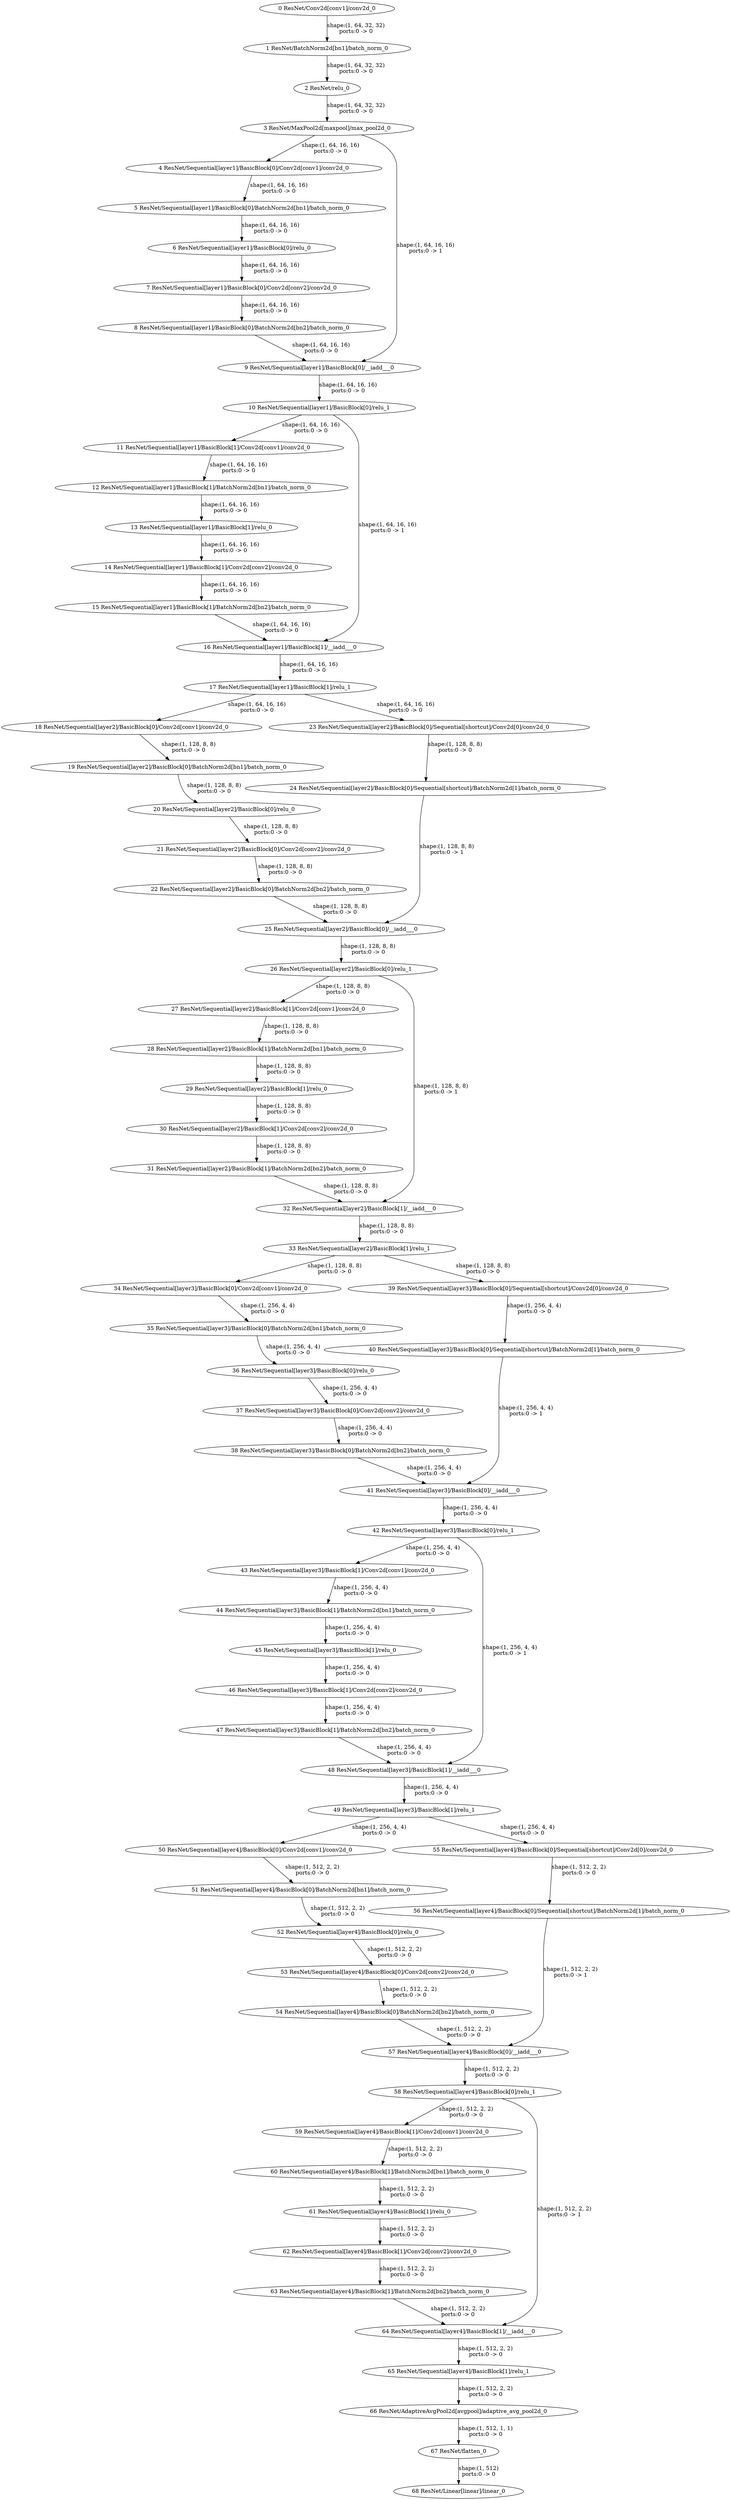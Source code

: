 strict digraph  {
"0 ResNet/Conv2d[conv1]/conv2d_0" [id=0, type=conv2d];
"1 ResNet/BatchNorm2d[bn1]/batch_norm_0" [id=1, type=batch_norm];
"2 ResNet/relu_0" [id=2, type=relu];
"3 ResNet/MaxPool2d[maxpool]/max_pool2d_0" [id=3, type=max_pool2d];
"4 ResNet/Sequential[layer1]/BasicBlock[0]/Conv2d[conv1]/conv2d_0" [id=4, type=conv2d];
"5 ResNet/Sequential[layer1]/BasicBlock[0]/BatchNorm2d[bn1]/batch_norm_0" [id=5, type=batch_norm];
"6 ResNet/Sequential[layer1]/BasicBlock[0]/relu_0" [id=6, type=relu];
"7 ResNet/Sequential[layer1]/BasicBlock[0]/Conv2d[conv2]/conv2d_0" [id=7, type=conv2d];
"8 ResNet/Sequential[layer1]/BasicBlock[0]/BatchNorm2d[bn2]/batch_norm_0" [id=8, type=batch_norm];
"9 ResNet/Sequential[layer1]/BasicBlock[0]/__iadd___0" [id=9, type=__iadd__];
"10 ResNet/Sequential[layer1]/BasicBlock[0]/relu_1" [id=10, type=relu];
"11 ResNet/Sequential[layer1]/BasicBlock[1]/Conv2d[conv1]/conv2d_0" [id=11, type=conv2d];
"12 ResNet/Sequential[layer1]/BasicBlock[1]/BatchNorm2d[bn1]/batch_norm_0" [id=12, type=batch_norm];
"13 ResNet/Sequential[layer1]/BasicBlock[1]/relu_0" [id=13, type=relu];
"14 ResNet/Sequential[layer1]/BasicBlock[1]/Conv2d[conv2]/conv2d_0" [id=14, type=conv2d];
"15 ResNet/Sequential[layer1]/BasicBlock[1]/BatchNorm2d[bn2]/batch_norm_0" [id=15, type=batch_norm];
"16 ResNet/Sequential[layer1]/BasicBlock[1]/__iadd___0" [id=16, type=__iadd__];
"17 ResNet/Sequential[layer1]/BasicBlock[1]/relu_1" [id=17, type=relu];
"18 ResNet/Sequential[layer2]/BasicBlock[0]/Conv2d[conv1]/conv2d_0" [id=18, type=conv2d];
"19 ResNet/Sequential[layer2]/BasicBlock[0]/BatchNorm2d[bn1]/batch_norm_0" [id=19, type=batch_norm];
"20 ResNet/Sequential[layer2]/BasicBlock[0]/relu_0" [id=20, type=relu];
"21 ResNet/Sequential[layer2]/BasicBlock[0]/Conv2d[conv2]/conv2d_0" [id=21, type=conv2d];
"22 ResNet/Sequential[layer2]/BasicBlock[0]/BatchNorm2d[bn2]/batch_norm_0" [id=22, type=batch_norm];
"23 ResNet/Sequential[layer2]/BasicBlock[0]/Sequential[shortcut]/Conv2d[0]/conv2d_0" [id=23, type=conv2d];
"24 ResNet/Sequential[layer2]/BasicBlock[0]/Sequential[shortcut]/BatchNorm2d[1]/batch_norm_0" [id=24, type=batch_norm];
"25 ResNet/Sequential[layer2]/BasicBlock[0]/__iadd___0" [id=25, type=__iadd__];
"26 ResNet/Sequential[layer2]/BasicBlock[0]/relu_1" [id=26, type=relu];
"27 ResNet/Sequential[layer2]/BasicBlock[1]/Conv2d[conv1]/conv2d_0" [id=27, type=conv2d];
"28 ResNet/Sequential[layer2]/BasicBlock[1]/BatchNorm2d[bn1]/batch_norm_0" [id=28, type=batch_norm];
"29 ResNet/Sequential[layer2]/BasicBlock[1]/relu_0" [id=29, type=relu];
"30 ResNet/Sequential[layer2]/BasicBlock[1]/Conv2d[conv2]/conv2d_0" [id=30, type=conv2d];
"31 ResNet/Sequential[layer2]/BasicBlock[1]/BatchNorm2d[bn2]/batch_norm_0" [id=31, type=batch_norm];
"32 ResNet/Sequential[layer2]/BasicBlock[1]/__iadd___0" [id=32, type=__iadd__];
"33 ResNet/Sequential[layer2]/BasicBlock[1]/relu_1" [id=33, type=relu];
"34 ResNet/Sequential[layer3]/BasicBlock[0]/Conv2d[conv1]/conv2d_0" [id=34, type=conv2d];
"35 ResNet/Sequential[layer3]/BasicBlock[0]/BatchNorm2d[bn1]/batch_norm_0" [id=35, type=batch_norm];
"36 ResNet/Sequential[layer3]/BasicBlock[0]/relu_0" [id=36, type=relu];
"37 ResNet/Sequential[layer3]/BasicBlock[0]/Conv2d[conv2]/conv2d_0" [id=37, type=conv2d];
"38 ResNet/Sequential[layer3]/BasicBlock[0]/BatchNorm2d[bn2]/batch_norm_0" [id=38, type=batch_norm];
"39 ResNet/Sequential[layer3]/BasicBlock[0]/Sequential[shortcut]/Conv2d[0]/conv2d_0" [id=39, type=conv2d];
"40 ResNet/Sequential[layer3]/BasicBlock[0]/Sequential[shortcut]/BatchNorm2d[1]/batch_norm_0" [id=40, type=batch_norm];
"41 ResNet/Sequential[layer3]/BasicBlock[0]/__iadd___0" [id=41, type=__iadd__];
"42 ResNet/Sequential[layer3]/BasicBlock[0]/relu_1" [id=42, type=relu];
"43 ResNet/Sequential[layer3]/BasicBlock[1]/Conv2d[conv1]/conv2d_0" [id=43, type=conv2d];
"44 ResNet/Sequential[layer3]/BasicBlock[1]/BatchNorm2d[bn1]/batch_norm_0" [id=44, type=batch_norm];
"45 ResNet/Sequential[layer3]/BasicBlock[1]/relu_0" [id=45, type=relu];
"46 ResNet/Sequential[layer3]/BasicBlock[1]/Conv2d[conv2]/conv2d_0" [id=46, type=conv2d];
"47 ResNet/Sequential[layer3]/BasicBlock[1]/BatchNorm2d[bn2]/batch_norm_0" [id=47, type=batch_norm];
"48 ResNet/Sequential[layer3]/BasicBlock[1]/__iadd___0" [id=48, type=__iadd__];
"49 ResNet/Sequential[layer3]/BasicBlock[1]/relu_1" [id=49, type=relu];
"50 ResNet/Sequential[layer4]/BasicBlock[0]/Conv2d[conv1]/conv2d_0" [id=50, type=conv2d];
"51 ResNet/Sequential[layer4]/BasicBlock[0]/BatchNorm2d[bn1]/batch_norm_0" [id=51, type=batch_norm];
"52 ResNet/Sequential[layer4]/BasicBlock[0]/relu_0" [id=52, type=relu];
"53 ResNet/Sequential[layer4]/BasicBlock[0]/Conv2d[conv2]/conv2d_0" [id=53, type=conv2d];
"54 ResNet/Sequential[layer4]/BasicBlock[0]/BatchNorm2d[bn2]/batch_norm_0" [id=54, type=batch_norm];
"55 ResNet/Sequential[layer4]/BasicBlock[0]/Sequential[shortcut]/Conv2d[0]/conv2d_0" [id=55, type=conv2d];
"56 ResNet/Sequential[layer4]/BasicBlock[0]/Sequential[shortcut]/BatchNorm2d[1]/batch_norm_0" [id=56, type=batch_norm];
"57 ResNet/Sequential[layer4]/BasicBlock[0]/__iadd___0" [id=57, type=__iadd__];
"58 ResNet/Sequential[layer4]/BasicBlock[0]/relu_1" [id=58, type=relu];
"59 ResNet/Sequential[layer4]/BasicBlock[1]/Conv2d[conv1]/conv2d_0" [id=59, type=conv2d];
"60 ResNet/Sequential[layer4]/BasicBlock[1]/BatchNorm2d[bn1]/batch_norm_0" [id=60, type=batch_norm];
"61 ResNet/Sequential[layer4]/BasicBlock[1]/relu_0" [id=61, type=relu];
"62 ResNet/Sequential[layer4]/BasicBlock[1]/Conv2d[conv2]/conv2d_0" [id=62, type=conv2d];
"63 ResNet/Sequential[layer4]/BasicBlock[1]/BatchNorm2d[bn2]/batch_norm_0" [id=63, type=batch_norm];
"64 ResNet/Sequential[layer4]/BasicBlock[1]/__iadd___0" [id=64, type=__iadd__];
"65 ResNet/Sequential[layer4]/BasicBlock[1]/relu_1" [id=65, type=relu];
"66 ResNet/AdaptiveAvgPool2d[avgpool]/adaptive_avg_pool2d_0" [id=66, type=adaptive_avg_pool2d];
"67 ResNet/flatten_0" [id=67, type=flatten];
"68 ResNet/Linear[linear]/linear_0" [id=68, type=linear];
"0 ResNet/Conv2d[conv1]/conv2d_0" -> "1 ResNet/BatchNorm2d[bn1]/batch_norm_0"  [label="shape:(1, 64, 32, 32)\nports:0 -> 0", style=solid];
"1 ResNet/BatchNorm2d[bn1]/batch_norm_0" -> "2 ResNet/relu_0"  [label="shape:(1, 64, 32, 32)\nports:0 -> 0", style=solid];
"2 ResNet/relu_0" -> "3 ResNet/MaxPool2d[maxpool]/max_pool2d_0"  [label="shape:(1, 64, 32, 32)\nports:0 -> 0", style=solid];
"3 ResNet/MaxPool2d[maxpool]/max_pool2d_0" -> "4 ResNet/Sequential[layer1]/BasicBlock[0]/Conv2d[conv1]/conv2d_0"  [label="shape:(1, 64, 16, 16)\nports:0 -> 0", style=solid];
"3 ResNet/MaxPool2d[maxpool]/max_pool2d_0" -> "9 ResNet/Sequential[layer1]/BasicBlock[0]/__iadd___0"  [label="shape:(1, 64, 16, 16)\nports:0 -> 1", style=solid];
"4 ResNet/Sequential[layer1]/BasicBlock[0]/Conv2d[conv1]/conv2d_0" -> "5 ResNet/Sequential[layer1]/BasicBlock[0]/BatchNorm2d[bn1]/batch_norm_0"  [label="shape:(1, 64, 16, 16)\nports:0 -> 0", style=solid];
"5 ResNet/Sequential[layer1]/BasicBlock[0]/BatchNorm2d[bn1]/batch_norm_0" -> "6 ResNet/Sequential[layer1]/BasicBlock[0]/relu_0"  [label="shape:(1, 64, 16, 16)\nports:0 -> 0", style=solid];
"6 ResNet/Sequential[layer1]/BasicBlock[0]/relu_0" -> "7 ResNet/Sequential[layer1]/BasicBlock[0]/Conv2d[conv2]/conv2d_0"  [label="shape:(1, 64, 16, 16)\nports:0 -> 0", style=solid];
"7 ResNet/Sequential[layer1]/BasicBlock[0]/Conv2d[conv2]/conv2d_0" -> "8 ResNet/Sequential[layer1]/BasicBlock[0]/BatchNorm2d[bn2]/batch_norm_0"  [label="shape:(1, 64, 16, 16)\nports:0 -> 0", style=solid];
"8 ResNet/Sequential[layer1]/BasicBlock[0]/BatchNorm2d[bn2]/batch_norm_0" -> "9 ResNet/Sequential[layer1]/BasicBlock[0]/__iadd___0"  [label="shape:(1, 64, 16, 16)\nports:0 -> 0", style=solid];
"9 ResNet/Sequential[layer1]/BasicBlock[0]/__iadd___0" -> "10 ResNet/Sequential[layer1]/BasicBlock[0]/relu_1"  [label="shape:(1, 64, 16, 16)\nports:0 -> 0", style=solid];
"10 ResNet/Sequential[layer1]/BasicBlock[0]/relu_1" -> "11 ResNet/Sequential[layer1]/BasicBlock[1]/Conv2d[conv1]/conv2d_0"  [label="shape:(1, 64, 16, 16)\nports:0 -> 0", style=solid];
"10 ResNet/Sequential[layer1]/BasicBlock[0]/relu_1" -> "16 ResNet/Sequential[layer1]/BasicBlock[1]/__iadd___0"  [label="shape:(1, 64, 16, 16)\nports:0 -> 1", style=solid];
"11 ResNet/Sequential[layer1]/BasicBlock[1]/Conv2d[conv1]/conv2d_0" -> "12 ResNet/Sequential[layer1]/BasicBlock[1]/BatchNorm2d[bn1]/batch_norm_0"  [label="shape:(1, 64, 16, 16)\nports:0 -> 0", style=solid];
"12 ResNet/Sequential[layer1]/BasicBlock[1]/BatchNorm2d[bn1]/batch_norm_0" -> "13 ResNet/Sequential[layer1]/BasicBlock[1]/relu_0"  [label="shape:(1, 64, 16, 16)\nports:0 -> 0", style=solid];
"13 ResNet/Sequential[layer1]/BasicBlock[1]/relu_0" -> "14 ResNet/Sequential[layer1]/BasicBlock[1]/Conv2d[conv2]/conv2d_0"  [label="shape:(1, 64, 16, 16)\nports:0 -> 0", style=solid];
"14 ResNet/Sequential[layer1]/BasicBlock[1]/Conv2d[conv2]/conv2d_0" -> "15 ResNet/Sequential[layer1]/BasicBlock[1]/BatchNorm2d[bn2]/batch_norm_0"  [label="shape:(1, 64, 16, 16)\nports:0 -> 0", style=solid];
"15 ResNet/Sequential[layer1]/BasicBlock[1]/BatchNorm2d[bn2]/batch_norm_0" -> "16 ResNet/Sequential[layer1]/BasicBlock[1]/__iadd___0"  [label="shape:(1, 64, 16, 16)\nports:0 -> 0", style=solid];
"16 ResNet/Sequential[layer1]/BasicBlock[1]/__iadd___0" -> "17 ResNet/Sequential[layer1]/BasicBlock[1]/relu_1"  [label="shape:(1, 64, 16, 16)\nports:0 -> 0", style=solid];
"17 ResNet/Sequential[layer1]/BasicBlock[1]/relu_1" -> "18 ResNet/Sequential[layer2]/BasicBlock[0]/Conv2d[conv1]/conv2d_0"  [label="shape:(1, 64, 16, 16)\nports:0 -> 0", style=solid];
"17 ResNet/Sequential[layer1]/BasicBlock[1]/relu_1" -> "23 ResNet/Sequential[layer2]/BasicBlock[0]/Sequential[shortcut]/Conv2d[0]/conv2d_0"  [label="shape:(1, 64, 16, 16)\nports:0 -> 0", style=solid];
"18 ResNet/Sequential[layer2]/BasicBlock[0]/Conv2d[conv1]/conv2d_0" -> "19 ResNet/Sequential[layer2]/BasicBlock[0]/BatchNorm2d[bn1]/batch_norm_0"  [label="shape:(1, 128, 8, 8)\nports:0 -> 0", style=solid];
"19 ResNet/Sequential[layer2]/BasicBlock[0]/BatchNorm2d[bn1]/batch_norm_0" -> "20 ResNet/Sequential[layer2]/BasicBlock[0]/relu_0"  [label="shape:(1, 128, 8, 8)\nports:0 -> 0", style=solid];
"20 ResNet/Sequential[layer2]/BasicBlock[0]/relu_0" -> "21 ResNet/Sequential[layer2]/BasicBlock[0]/Conv2d[conv2]/conv2d_0"  [label="shape:(1, 128, 8, 8)\nports:0 -> 0", style=solid];
"21 ResNet/Sequential[layer2]/BasicBlock[0]/Conv2d[conv2]/conv2d_0" -> "22 ResNet/Sequential[layer2]/BasicBlock[0]/BatchNorm2d[bn2]/batch_norm_0"  [label="shape:(1, 128, 8, 8)\nports:0 -> 0", style=solid];
"22 ResNet/Sequential[layer2]/BasicBlock[0]/BatchNorm2d[bn2]/batch_norm_0" -> "25 ResNet/Sequential[layer2]/BasicBlock[0]/__iadd___0"  [label="shape:(1, 128, 8, 8)\nports:0 -> 0", style=solid];
"23 ResNet/Sequential[layer2]/BasicBlock[0]/Sequential[shortcut]/Conv2d[0]/conv2d_0" -> "24 ResNet/Sequential[layer2]/BasicBlock[0]/Sequential[shortcut]/BatchNorm2d[1]/batch_norm_0"  [label="shape:(1, 128, 8, 8)\nports:0 -> 0", style=solid];
"24 ResNet/Sequential[layer2]/BasicBlock[0]/Sequential[shortcut]/BatchNorm2d[1]/batch_norm_0" -> "25 ResNet/Sequential[layer2]/BasicBlock[0]/__iadd___0"  [label="shape:(1, 128, 8, 8)\nports:0 -> 1", style=solid];
"25 ResNet/Sequential[layer2]/BasicBlock[0]/__iadd___0" -> "26 ResNet/Sequential[layer2]/BasicBlock[0]/relu_1"  [label="shape:(1, 128, 8, 8)\nports:0 -> 0", style=solid];
"26 ResNet/Sequential[layer2]/BasicBlock[0]/relu_1" -> "27 ResNet/Sequential[layer2]/BasicBlock[1]/Conv2d[conv1]/conv2d_0"  [label="shape:(1, 128, 8, 8)\nports:0 -> 0", style=solid];
"26 ResNet/Sequential[layer2]/BasicBlock[0]/relu_1" -> "32 ResNet/Sequential[layer2]/BasicBlock[1]/__iadd___0"  [label="shape:(1, 128, 8, 8)\nports:0 -> 1", style=solid];
"27 ResNet/Sequential[layer2]/BasicBlock[1]/Conv2d[conv1]/conv2d_0" -> "28 ResNet/Sequential[layer2]/BasicBlock[1]/BatchNorm2d[bn1]/batch_norm_0"  [label="shape:(1, 128, 8, 8)\nports:0 -> 0", style=solid];
"28 ResNet/Sequential[layer2]/BasicBlock[1]/BatchNorm2d[bn1]/batch_norm_0" -> "29 ResNet/Sequential[layer2]/BasicBlock[1]/relu_0"  [label="shape:(1, 128, 8, 8)\nports:0 -> 0", style=solid];
"29 ResNet/Sequential[layer2]/BasicBlock[1]/relu_0" -> "30 ResNet/Sequential[layer2]/BasicBlock[1]/Conv2d[conv2]/conv2d_0"  [label="shape:(1, 128, 8, 8)\nports:0 -> 0", style=solid];
"30 ResNet/Sequential[layer2]/BasicBlock[1]/Conv2d[conv2]/conv2d_0" -> "31 ResNet/Sequential[layer2]/BasicBlock[1]/BatchNorm2d[bn2]/batch_norm_0"  [label="shape:(1, 128, 8, 8)\nports:0 -> 0", style=solid];
"31 ResNet/Sequential[layer2]/BasicBlock[1]/BatchNorm2d[bn2]/batch_norm_0" -> "32 ResNet/Sequential[layer2]/BasicBlock[1]/__iadd___0"  [label="shape:(1, 128, 8, 8)\nports:0 -> 0", style=solid];
"32 ResNet/Sequential[layer2]/BasicBlock[1]/__iadd___0" -> "33 ResNet/Sequential[layer2]/BasicBlock[1]/relu_1"  [label="shape:(1, 128, 8, 8)\nports:0 -> 0", style=solid];
"33 ResNet/Sequential[layer2]/BasicBlock[1]/relu_1" -> "34 ResNet/Sequential[layer3]/BasicBlock[0]/Conv2d[conv1]/conv2d_0"  [label="shape:(1, 128, 8, 8)\nports:0 -> 0", style=solid];
"33 ResNet/Sequential[layer2]/BasicBlock[1]/relu_1" -> "39 ResNet/Sequential[layer3]/BasicBlock[0]/Sequential[shortcut]/Conv2d[0]/conv2d_0"  [label="shape:(1, 128, 8, 8)\nports:0 -> 0", style=solid];
"34 ResNet/Sequential[layer3]/BasicBlock[0]/Conv2d[conv1]/conv2d_0" -> "35 ResNet/Sequential[layer3]/BasicBlock[0]/BatchNorm2d[bn1]/batch_norm_0"  [label="shape:(1, 256, 4, 4)\nports:0 -> 0", style=solid];
"35 ResNet/Sequential[layer3]/BasicBlock[0]/BatchNorm2d[bn1]/batch_norm_0" -> "36 ResNet/Sequential[layer3]/BasicBlock[0]/relu_0"  [label="shape:(1, 256, 4, 4)\nports:0 -> 0", style=solid];
"36 ResNet/Sequential[layer3]/BasicBlock[0]/relu_0" -> "37 ResNet/Sequential[layer3]/BasicBlock[0]/Conv2d[conv2]/conv2d_0"  [label="shape:(1, 256, 4, 4)\nports:0 -> 0", style=solid];
"37 ResNet/Sequential[layer3]/BasicBlock[0]/Conv2d[conv2]/conv2d_0" -> "38 ResNet/Sequential[layer3]/BasicBlock[0]/BatchNorm2d[bn2]/batch_norm_0"  [label="shape:(1, 256, 4, 4)\nports:0 -> 0", style=solid];
"38 ResNet/Sequential[layer3]/BasicBlock[0]/BatchNorm2d[bn2]/batch_norm_0" -> "41 ResNet/Sequential[layer3]/BasicBlock[0]/__iadd___0"  [label="shape:(1, 256, 4, 4)\nports:0 -> 0", style=solid];
"39 ResNet/Sequential[layer3]/BasicBlock[0]/Sequential[shortcut]/Conv2d[0]/conv2d_0" -> "40 ResNet/Sequential[layer3]/BasicBlock[0]/Sequential[shortcut]/BatchNorm2d[1]/batch_norm_0"  [label="shape:(1, 256, 4, 4)\nports:0 -> 0", style=solid];
"40 ResNet/Sequential[layer3]/BasicBlock[0]/Sequential[shortcut]/BatchNorm2d[1]/batch_norm_0" -> "41 ResNet/Sequential[layer3]/BasicBlock[0]/__iadd___0"  [label="shape:(1, 256, 4, 4)\nports:0 -> 1", style=solid];
"41 ResNet/Sequential[layer3]/BasicBlock[0]/__iadd___0" -> "42 ResNet/Sequential[layer3]/BasicBlock[0]/relu_1"  [label="shape:(1, 256, 4, 4)\nports:0 -> 0", style=solid];
"42 ResNet/Sequential[layer3]/BasicBlock[0]/relu_1" -> "43 ResNet/Sequential[layer3]/BasicBlock[1]/Conv2d[conv1]/conv2d_0"  [label="shape:(1, 256, 4, 4)\nports:0 -> 0", style=solid];
"42 ResNet/Sequential[layer3]/BasicBlock[0]/relu_1" -> "48 ResNet/Sequential[layer3]/BasicBlock[1]/__iadd___0"  [label="shape:(1, 256, 4, 4)\nports:0 -> 1", style=solid];
"43 ResNet/Sequential[layer3]/BasicBlock[1]/Conv2d[conv1]/conv2d_0" -> "44 ResNet/Sequential[layer3]/BasicBlock[1]/BatchNorm2d[bn1]/batch_norm_0"  [label="shape:(1, 256, 4, 4)\nports:0 -> 0", style=solid];
"44 ResNet/Sequential[layer3]/BasicBlock[1]/BatchNorm2d[bn1]/batch_norm_0" -> "45 ResNet/Sequential[layer3]/BasicBlock[1]/relu_0"  [label="shape:(1, 256, 4, 4)\nports:0 -> 0", style=solid];
"45 ResNet/Sequential[layer3]/BasicBlock[1]/relu_0" -> "46 ResNet/Sequential[layer3]/BasicBlock[1]/Conv2d[conv2]/conv2d_0"  [label="shape:(1, 256, 4, 4)\nports:0 -> 0", style=solid];
"46 ResNet/Sequential[layer3]/BasicBlock[1]/Conv2d[conv2]/conv2d_0" -> "47 ResNet/Sequential[layer3]/BasicBlock[1]/BatchNorm2d[bn2]/batch_norm_0"  [label="shape:(1, 256, 4, 4)\nports:0 -> 0", style=solid];
"47 ResNet/Sequential[layer3]/BasicBlock[1]/BatchNorm2d[bn2]/batch_norm_0" -> "48 ResNet/Sequential[layer3]/BasicBlock[1]/__iadd___0"  [label="shape:(1, 256, 4, 4)\nports:0 -> 0", style=solid];
"48 ResNet/Sequential[layer3]/BasicBlock[1]/__iadd___0" -> "49 ResNet/Sequential[layer3]/BasicBlock[1]/relu_1"  [label="shape:(1, 256, 4, 4)\nports:0 -> 0", style=solid];
"49 ResNet/Sequential[layer3]/BasicBlock[1]/relu_1" -> "50 ResNet/Sequential[layer4]/BasicBlock[0]/Conv2d[conv1]/conv2d_0"  [label="shape:(1, 256, 4, 4)\nports:0 -> 0", style=solid];
"49 ResNet/Sequential[layer3]/BasicBlock[1]/relu_1" -> "55 ResNet/Sequential[layer4]/BasicBlock[0]/Sequential[shortcut]/Conv2d[0]/conv2d_0"  [label="shape:(1, 256, 4, 4)\nports:0 -> 0", style=solid];
"50 ResNet/Sequential[layer4]/BasicBlock[0]/Conv2d[conv1]/conv2d_0" -> "51 ResNet/Sequential[layer4]/BasicBlock[0]/BatchNorm2d[bn1]/batch_norm_0"  [label="shape:(1, 512, 2, 2)\nports:0 -> 0", style=solid];
"51 ResNet/Sequential[layer4]/BasicBlock[0]/BatchNorm2d[bn1]/batch_norm_0" -> "52 ResNet/Sequential[layer4]/BasicBlock[0]/relu_0"  [label="shape:(1, 512, 2, 2)\nports:0 -> 0", style=solid];
"52 ResNet/Sequential[layer4]/BasicBlock[0]/relu_0" -> "53 ResNet/Sequential[layer4]/BasicBlock[0]/Conv2d[conv2]/conv2d_0"  [label="shape:(1, 512, 2, 2)\nports:0 -> 0", style=solid];
"53 ResNet/Sequential[layer4]/BasicBlock[0]/Conv2d[conv2]/conv2d_0" -> "54 ResNet/Sequential[layer4]/BasicBlock[0]/BatchNorm2d[bn2]/batch_norm_0"  [label="shape:(1, 512, 2, 2)\nports:0 -> 0", style=solid];
"54 ResNet/Sequential[layer4]/BasicBlock[0]/BatchNorm2d[bn2]/batch_norm_0" -> "57 ResNet/Sequential[layer4]/BasicBlock[0]/__iadd___0"  [label="shape:(1, 512, 2, 2)\nports:0 -> 0", style=solid];
"55 ResNet/Sequential[layer4]/BasicBlock[0]/Sequential[shortcut]/Conv2d[0]/conv2d_0" -> "56 ResNet/Sequential[layer4]/BasicBlock[0]/Sequential[shortcut]/BatchNorm2d[1]/batch_norm_0"  [label="shape:(1, 512, 2, 2)\nports:0 -> 0", style=solid];
"56 ResNet/Sequential[layer4]/BasicBlock[0]/Sequential[shortcut]/BatchNorm2d[1]/batch_norm_0" -> "57 ResNet/Sequential[layer4]/BasicBlock[0]/__iadd___0"  [label="shape:(1, 512, 2, 2)\nports:0 -> 1", style=solid];
"57 ResNet/Sequential[layer4]/BasicBlock[0]/__iadd___0" -> "58 ResNet/Sequential[layer4]/BasicBlock[0]/relu_1"  [label="shape:(1, 512, 2, 2)\nports:0 -> 0", style=solid];
"58 ResNet/Sequential[layer4]/BasicBlock[0]/relu_1" -> "59 ResNet/Sequential[layer4]/BasicBlock[1]/Conv2d[conv1]/conv2d_0"  [label="shape:(1, 512, 2, 2)\nports:0 -> 0", style=solid];
"58 ResNet/Sequential[layer4]/BasicBlock[0]/relu_1" -> "64 ResNet/Sequential[layer4]/BasicBlock[1]/__iadd___0"  [label="shape:(1, 512, 2, 2)\nports:0 -> 1", style=solid];
"59 ResNet/Sequential[layer4]/BasicBlock[1]/Conv2d[conv1]/conv2d_0" -> "60 ResNet/Sequential[layer4]/BasicBlock[1]/BatchNorm2d[bn1]/batch_norm_0"  [label="shape:(1, 512, 2, 2)\nports:0 -> 0", style=solid];
"60 ResNet/Sequential[layer4]/BasicBlock[1]/BatchNorm2d[bn1]/batch_norm_0" -> "61 ResNet/Sequential[layer4]/BasicBlock[1]/relu_0"  [label="shape:(1, 512, 2, 2)\nports:0 -> 0", style=solid];
"61 ResNet/Sequential[layer4]/BasicBlock[1]/relu_0" -> "62 ResNet/Sequential[layer4]/BasicBlock[1]/Conv2d[conv2]/conv2d_0"  [label="shape:(1, 512, 2, 2)\nports:0 -> 0", style=solid];
"62 ResNet/Sequential[layer4]/BasicBlock[1]/Conv2d[conv2]/conv2d_0" -> "63 ResNet/Sequential[layer4]/BasicBlock[1]/BatchNorm2d[bn2]/batch_norm_0"  [label="shape:(1, 512, 2, 2)\nports:0 -> 0", style=solid];
"63 ResNet/Sequential[layer4]/BasicBlock[1]/BatchNorm2d[bn2]/batch_norm_0" -> "64 ResNet/Sequential[layer4]/BasicBlock[1]/__iadd___0"  [label="shape:(1, 512, 2, 2)\nports:0 -> 0", style=solid];
"64 ResNet/Sequential[layer4]/BasicBlock[1]/__iadd___0" -> "65 ResNet/Sequential[layer4]/BasicBlock[1]/relu_1"  [label="shape:(1, 512, 2, 2)\nports:0 -> 0", style=solid];
"65 ResNet/Sequential[layer4]/BasicBlock[1]/relu_1" -> "66 ResNet/AdaptiveAvgPool2d[avgpool]/adaptive_avg_pool2d_0"  [label="shape:(1, 512, 2, 2)\nports:0 -> 0", style=solid];
"66 ResNet/AdaptiveAvgPool2d[avgpool]/adaptive_avg_pool2d_0" -> "67 ResNet/flatten_0"  [label="shape:(1, 512, 1, 1)\nports:0 -> 0", style=solid];
"67 ResNet/flatten_0" -> "68 ResNet/Linear[linear]/linear_0"  [label="shape:(1, 512)\nports:0 -> 0", style=solid];
}
